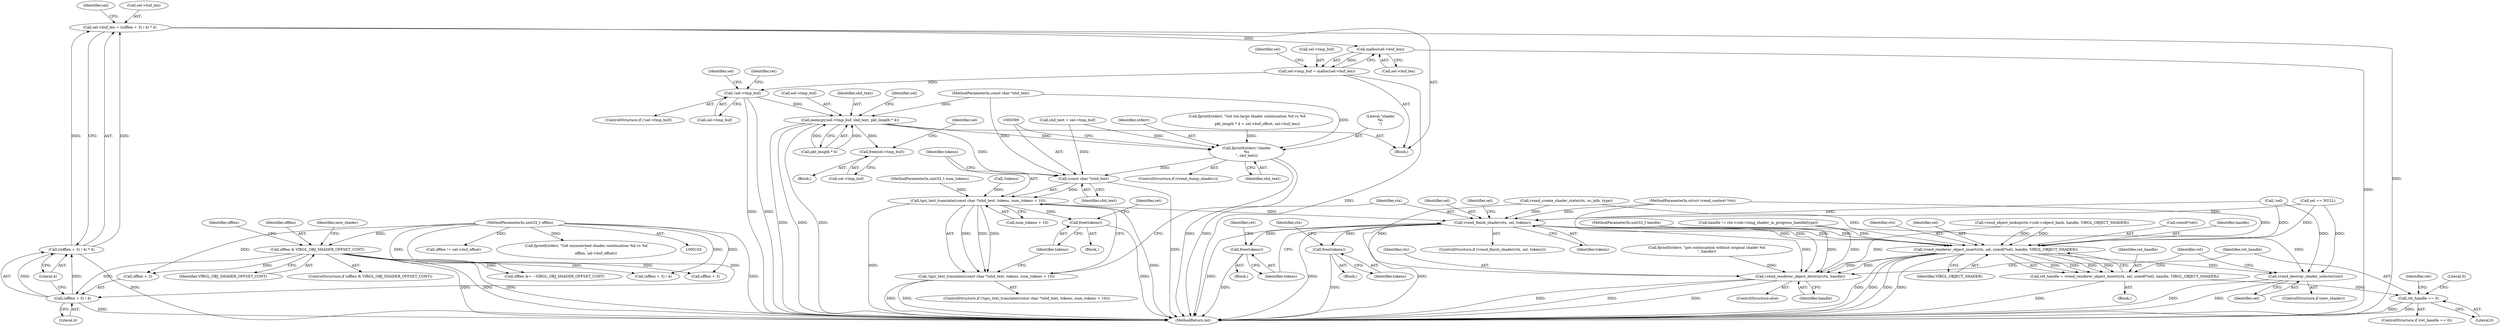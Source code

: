 digraph "0_virglrenderer_93761787b29f37fa627dea9082cdfc1a1ec608d6@API" {
"1000216" [label="(Call,malloc(sel->buf_len))"];
"1000201" [label="(Call,sel->buf_len = ((offlen + 3) / 4) * 4)"];
"1000205" [label="(Call,((offlen + 3) / 4) * 4)"];
"1000206" [label="(Call,(offlen + 3) / 4)"];
"1000138" [label="(Call,offlen & VIRGL_OBJ_SHADER_OFFSET_CONT)"];
"1000108" [label="(MethodParameterIn,uint32_t offlen)"];
"1000212" [label="(Call,sel->tmp_buf = malloc(sel->buf_len))"];
"1000221" [label="(Call,!sel->tmp_buf)"];
"1000230" [label="(Call,memcpy(sel->tmp_buf, shd_text, pkt_length * 4))"];
"1000391" [label="(Call,fprintf(stderr,\"shader\n%s\n\", shd_text))"];
"1000398" [label="(Call,(const char *)shd_text)"];
"1000397" [label="(Call,tgsi_text_translate((const char *)shd_text, tokens, num_tokens + 10))"];
"1000396" [label="(Call,!tgsi_text_translate((const char *)shd_text, tokens, num_tokens + 10))"];
"1000406" [label="(Call,free(tokens))"];
"1000413" [label="(Call,vrend_finish_shader(ctx, sel, tokens))"];
"1000418" [label="(Call,free(tokens))"];
"1000435" [label="(Call,free(tokens))"];
"1000451" [label="(Call,vrend_renderer_object_insert(ctx, sel, sizeof(*sel), handle, VIRGL_OBJECT_SHADER))"];
"1000449" [label="(Call,ret_handle = vrend_renderer_object_insert(ctx, sel, sizeof(*sel), handle, VIRGL_OBJECT_SHADER))"];
"1000460" [label="(Call,ret_handle == 0)"];
"1000473" [label="(Call,vrend_destroy_shader_selector(sel))"];
"1000476" [label="(Call,vrend_renderer_object_destroy(ctx, handle))"];
"1000426" [label="(Call,free(sel->tmp_buf))"];
"1000412" [label="(ControlStructure,if (vrend_finish_shader(ctx, sel, tokens)))"];
"1000188" [label="(Call,vrend_create_shader_state(ctx, so_info, type))"];
"1000471" [label="(ControlStructure,if (new_shader))"];
"1000419" [label="(Identifier,tokens)"];
"1000414" [label="(Identifier,ctx)"];
"1000413" [label="(Call,vrend_finish_shader(ctx, sel, tokens))"];
"1000206" [label="(Call,(offlen + 3) / 4)"];
"1000452" [label="(Identifier,ctx)"];
"1000435" [label="(Call,free(tokens))"];
"1000417" [label="(Block,)"];
"1000453" [label="(Identifier,sel)"];
"1000223" [label="(Identifier,sel)"];
"1000240" [label="(Identifier,sel)"];
"1000138" [label="(Call,offlen & VIRGL_OBJ_SHADER_OFFSET_CONT)"];
"1000271" [label="(Call,!sel)"];
"1000351" [label="(Call,fprintf(stderr, \"Got too large shader continuation %d vs %d\n\",\n                  pkt_length * 4 + sel->buf_offset, sel->buf_len))"];
"1000286" [label="(Call,offlen != sel->buf_offset)"];
"1000105" [label="(MethodParameterIn,uint32_t handle)"];
"1000221" [label="(Call,!sel->tmp_buf)"];
"1000222" [label="(Call,sel->tmp_buf)"];
"1000231" [label="(Call,sel->tmp_buf)"];
"1000407" [label="(Identifier,tokens)"];
"1000400" [label="(Identifier,shd_text)"];
"1000462" [label="(Literal,0)"];
"1000475" [label="(ControlStructure,else)"];
"1000393" [label="(Literal,\"shader\n%s\n\")"];
"1000217" [label="(Call,sel->buf_len)"];
"1000109" [label="(MethodParameterIn,uint32_t num_tokens)"];
"1000477" [label="(Identifier,ctx)"];
"1000205" [label="(Call,((offlen + 3) / 4) * 4)"];
"1000211" [label="(Literal,4)"];
"1000391" [label="(Call,fprintf(stderr,\"shader\n%s\n\", shd_text))"];
"1000425" [label="(Block,)"];
"1000460" [label="(Call,ret_handle == 0)"];
"1000142" [label="(Identifier,new_shader)"];
"1000397" [label="(Call,tgsi_text_translate((const char *)shd_text, tokens, num_tokens + 10))"];
"1000213" [label="(Call,sel->tmp_buf)"];
"1000427" [label="(Call,sel->tmp_buf)"];
"1000214" [label="(Identifier,sel)"];
"1000382" [label="(Call,!tokens)"];
"1000448" [label="(Block,)"];
"1000232" [label="(Identifier,sel)"];
"1000389" [label="(ControlStructure,if (vrend_dump_shaders))"];
"1000230" [label="(Call,memcpy(sel->tmp_buf, shd_text, pkt_length * 4))"];
"1000409" [label="(Identifier,ret)"];
"1000137" [label="(ControlStructure,if (offlen & VIRGL_OBJ_SHADER_OFFSET_CONT))"];
"1000207" [label="(Call,offlen + 3)"];
"1000469" [label="(Literal,0)"];
"1000364" [label="(Call,shd_text = sel->tmp_buf)"];
"1000292" [label="(Call,fprintf(stderr, \"Got mismatched shader continuation %d vs %d\n\",\n                 offlen, sel->buf_offset))"];
"1000262" [label="(Call,vrend_object_lookup(ctx->sub->object_hash, handle, VIRGL_OBJECT_SHADER))"];
"1000149" [label="(Identifier,offlen)"];
"1000398" [label="(Call,(const char *)shd_text)"];
"1000476" [label="(Call,vrend_renderer_object_destroy(ctx, handle))"];
"1000235" [label="(Call,pkt_length * 4)"];
"1000465" [label="(Identifier,ret)"];
"1000474" [label="(Identifier,sel)"];
"1000394" [label="(Identifier,shd_text)"];
"1000401" [label="(Identifier,tokens)"];
"1000454" [label="(Call,sizeof(*sel))"];
"1000392" [label="(Identifier,stderr)"];
"1000201" [label="(Call,sel->buf_len = ((offlen + 3) / 4) * 4)"];
"1000200" [label="(Block,)"];
"1000461" [label="(Identifier,ret_handle)"];
"1000415" [label="(Identifier,sel)"];
"1000282" [label="(Call,offlen &= ~VIRGL_OBJ_SHADER_OFFSET_CONT)"];
"1000220" [label="(ControlStructure,if (!sel->tmp_buf))"];
"1000104" [label="(MethodParameterIn,struct vrend_context *ctx)"];
"1000234" [label="(Identifier,shd_text)"];
"1000140" [label="(Identifier,VIRGL_OBJ_SHADER_OFFSET_CONT)"];
"1000148" [label="(Call,offlen + 3)"];
"1000416" [label="(Identifier,tokens)"];
"1000405" [label="(Block,)"];
"1000426" [label="(Call,free(sel->tmp_buf))"];
"1000441" [label="(Identifier,ctx)"];
"1000193" [label="(Call,sel == NULL)"];
"1000436" [label="(Identifier,tokens)"];
"1000216" [label="(Call,malloc(sel->buf_len))"];
"1000451" [label="(Call,vrend_renderer_object_insert(ctx, sel, sizeof(*sel), handle, VIRGL_OBJECT_SHADER))"];
"1000449" [label="(Call,ret_handle = vrend_renderer_object_insert(ctx, sel, sizeof(*sel), handle, VIRGL_OBJECT_SHADER))"];
"1000432" [label="(Identifier,sel)"];
"1000107" [label="(MethodParameterIn,const char *shd_text)"];
"1000406" [label="(Call,free(tokens))"];
"1000450" [label="(Identifier,ret_handle)"];
"1000459" [label="(ControlStructure,if (ret_handle == 0))"];
"1000473" [label="(Call,vrend_destroy_shader_selector(sel))"];
"1000396" [label="(Call,!tgsi_text_translate((const char *)shd_text, tokens, num_tokens + 10))"];
"1000480" [label="(Identifier,ret)"];
"1000274" [label="(Call,fprintf(stderr, \"got continuation without original shader %d\n\", handle))"];
"1000428" [label="(Identifier,sel)"];
"1000418" [label="(Call,free(tokens))"];
"1000210" [label="(Literal,4)"];
"1000481" [label="(MethodReturn,int)"];
"1000478" [label="(Identifier,handle)"];
"1000147" [label="(Call,(offlen + 3) / 4)"];
"1000402" [label="(Call,num_tokens + 10)"];
"1000421" [label="(Identifier,ret)"];
"1000202" [label="(Call,sel->buf_len)"];
"1000371" [label="(Block,)"];
"1000458" [label="(Identifier,VIRGL_OBJECT_SHADER)"];
"1000172" [label="(Call,handle != ctx->sub->long_shader_in_progress_handle[type])"];
"1000457" [label="(Identifier,handle)"];
"1000212" [label="(Call,sel->tmp_buf = malloc(sel->buf_len))"];
"1000139" [label="(Identifier,offlen)"];
"1000108" [label="(MethodParameterIn,uint32_t offlen)"];
"1000395" [label="(ControlStructure,if (!tgsi_text_translate((const char *)shd_text, tokens, num_tokens + 10)))"];
"1000227" [label="(Identifier,ret)"];
"1000216" -> "1000212"  [label="AST: "];
"1000216" -> "1000217"  [label="CFG: "];
"1000217" -> "1000216"  [label="AST: "];
"1000212" -> "1000216"  [label="CFG: "];
"1000216" -> "1000481"  [label="DDG: "];
"1000216" -> "1000212"  [label="DDG: "];
"1000201" -> "1000216"  [label="DDG: "];
"1000201" -> "1000200"  [label="AST: "];
"1000201" -> "1000205"  [label="CFG: "];
"1000202" -> "1000201"  [label="AST: "];
"1000205" -> "1000201"  [label="AST: "];
"1000214" -> "1000201"  [label="CFG: "];
"1000201" -> "1000481"  [label="DDG: "];
"1000205" -> "1000201"  [label="DDG: "];
"1000205" -> "1000201"  [label="DDG: "];
"1000205" -> "1000211"  [label="CFG: "];
"1000206" -> "1000205"  [label="AST: "];
"1000211" -> "1000205"  [label="AST: "];
"1000205" -> "1000481"  [label="DDG: "];
"1000206" -> "1000205"  [label="DDG: "];
"1000206" -> "1000205"  [label="DDG: "];
"1000206" -> "1000210"  [label="CFG: "];
"1000207" -> "1000206"  [label="AST: "];
"1000210" -> "1000206"  [label="AST: "];
"1000211" -> "1000206"  [label="CFG: "];
"1000206" -> "1000481"  [label="DDG: "];
"1000138" -> "1000206"  [label="DDG: "];
"1000108" -> "1000206"  [label="DDG: "];
"1000138" -> "1000137"  [label="AST: "];
"1000138" -> "1000140"  [label="CFG: "];
"1000139" -> "1000138"  [label="AST: "];
"1000140" -> "1000138"  [label="AST: "];
"1000142" -> "1000138"  [label="CFG: "];
"1000149" -> "1000138"  [label="CFG: "];
"1000138" -> "1000481"  [label="DDG: "];
"1000138" -> "1000481"  [label="DDG: "];
"1000138" -> "1000481"  [label="DDG: "];
"1000108" -> "1000138"  [label="DDG: "];
"1000138" -> "1000147"  [label="DDG: "];
"1000138" -> "1000148"  [label="DDG: "];
"1000138" -> "1000207"  [label="DDG: "];
"1000138" -> "1000282"  [label="DDG: "];
"1000108" -> "1000103"  [label="AST: "];
"1000108" -> "1000481"  [label="DDG: "];
"1000108" -> "1000147"  [label="DDG: "];
"1000108" -> "1000148"  [label="DDG: "];
"1000108" -> "1000207"  [label="DDG: "];
"1000108" -> "1000282"  [label="DDG: "];
"1000108" -> "1000286"  [label="DDG: "];
"1000108" -> "1000292"  [label="DDG: "];
"1000212" -> "1000200"  [label="AST: "];
"1000213" -> "1000212"  [label="AST: "];
"1000223" -> "1000212"  [label="CFG: "];
"1000212" -> "1000481"  [label="DDG: "];
"1000212" -> "1000221"  [label="DDG: "];
"1000221" -> "1000220"  [label="AST: "];
"1000221" -> "1000222"  [label="CFG: "];
"1000222" -> "1000221"  [label="AST: "];
"1000227" -> "1000221"  [label="CFG: "];
"1000232" -> "1000221"  [label="CFG: "];
"1000221" -> "1000481"  [label="DDG: "];
"1000221" -> "1000481"  [label="DDG: "];
"1000221" -> "1000230"  [label="DDG: "];
"1000230" -> "1000200"  [label="AST: "];
"1000230" -> "1000235"  [label="CFG: "];
"1000231" -> "1000230"  [label="AST: "];
"1000234" -> "1000230"  [label="AST: "];
"1000235" -> "1000230"  [label="AST: "];
"1000240" -> "1000230"  [label="CFG: "];
"1000230" -> "1000481"  [label="DDG: "];
"1000230" -> "1000481"  [label="DDG: "];
"1000230" -> "1000481"  [label="DDG: "];
"1000107" -> "1000230"  [label="DDG: "];
"1000235" -> "1000230"  [label="DDG: "];
"1000235" -> "1000230"  [label="DDG: "];
"1000230" -> "1000391"  [label="DDG: "];
"1000230" -> "1000398"  [label="DDG: "];
"1000230" -> "1000426"  [label="DDG: "];
"1000391" -> "1000389"  [label="AST: "];
"1000391" -> "1000394"  [label="CFG: "];
"1000392" -> "1000391"  [label="AST: "];
"1000393" -> "1000391"  [label="AST: "];
"1000394" -> "1000391"  [label="AST: "];
"1000399" -> "1000391"  [label="CFG: "];
"1000391" -> "1000481"  [label="DDG: "];
"1000391" -> "1000481"  [label="DDG: "];
"1000351" -> "1000391"  [label="DDG: "];
"1000364" -> "1000391"  [label="DDG: "];
"1000107" -> "1000391"  [label="DDG: "];
"1000391" -> "1000398"  [label="DDG: "];
"1000398" -> "1000397"  [label="AST: "];
"1000398" -> "1000400"  [label="CFG: "];
"1000399" -> "1000398"  [label="AST: "];
"1000400" -> "1000398"  [label="AST: "];
"1000401" -> "1000398"  [label="CFG: "];
"1000398" -> "1000481"  [label="DDG: "];
"1000398" -> "1000397"  [label="DDG: "];
"1000364" -> "1000398"  [label="DDG: "];
"1000107" -> "1000398"  [label="DDG: "];
"1000397" -> "1000396"  [label="AST: "];
"1000397" -> "1000402"  [label="CFG: "];
"1000401" -> "1000397"  [label="AST: "];
"1000402" -> "1000397"  [label="AST: "];
"1000396" -> "1000397"  [label="CFG: "];
"1000397" -> "1000481"  [label="DDG: "];
"1000397" -> "1000481"  [label="DDG: "];
"1000397" -> "1000396"  [label="DDG: "];
"1000397" -> "1000396"  [label="DDG: "];
"1000397" -> "1000396"  [label="DDG: "];
"1000382" -> "1000397"  [label="DDG: "];
"1000109" -> "1000397"  [label="DDG: "];
"1000397" -> "1000406"  [label="DDG: "];
"1000397" -> "1000413"  [label="DDG: "];
"1000396" -> "1000395"  [label="AST: "];
"1000407" -> "1000396"  [label="CFG: "];
"1000414" -> "1000396"  [label="CFG: "];
"1000396" -> "1000481"  [label="DDG: "];
"1000396" -> "1000481"  [label="DDG: "];
"1000406" -> "1000405"  [label="AST: "];
"1000406" -> "1000407"  [label="CFG: "];
"1000407" -> "1000406"  [label="AST: "];
"1000409" -> "1000406"  [label="CFG: "];
"1000406" -> "1000481"  [label="DDG: "];
"1000413" -> "1000412"  [label="AST: "];
"1000413" -> "1000416"  [label="CFG: "];
"1000414" -> "1000413"  [label="AST: "];
"1000415" -> "1000413"  [label="AST: "];
"1000416" -> "1000413"  [label="AST: "];
"1000419" -> "1000413"  [label="CFG: "];
"1000428" -> "1000413"  [label="CFG: "];
"1000413" -> "1000481"  [label="DDG: "];
"1000413" -> "1000481"  [label="DDG: "];
"1000413" -> "1000481"  [label="DDG: "];
"1000188" -> "1000413"  [label="DDG: "];
"1000104" -> "1000413"  [label="DDG: "];
"1000193" -> "1000413"  [label="DDG: "];
"1000271" -> "1000413"  [label="DDG: "];
"1000413" -> "1000418"  [label="DDG: "];
"1000413" -> "1000435"  [label="DDG: "];
"1000413" -> "1000451"  [label="DDG: "];
"1000413" -> "1000451"  [label="DDG: "];
"1000413" -> "1000473"  [label="DDG: "];
"1000413" -> "1000476"  [label="DDG: "];
"1000418" -> "1000417"  [label="AST: "];
"1000418" -> "1000419"  [label="CFG: "];
"1000419" -> "1000418"  [label="AST: "];
"1000421" -> "1000418"  [label="CFG: "];
"1000418" -> "1000481"  [label="DDG: "];
"1000435" -> "1000371"  [label="AST: "];
"1000435" -> "1000436"  [label="CFG: "];
"1000436" -> "1000435"  [label="AST: "];
"1000441" -> "1000435"  [label="CFG: "];
"1000435" -> "1000481"  [label="DDG: "];
"1000451" -> "1000449"  [label="AST: "];
"1000451" -> "1000458"  [label="CFG: "];
"1000452" -> "1000451"  [label="AST: "];
"1000453" -> "1000451"  [label="AST: "];
"1000454" -> "1000451"  [label="AST: "];
"1000457" -> "1000451"  [label="AST: "];
"1000458" -> "1000451"  [label="AST: "];
"1000449" -> "1000451"  [label="CFG: "];
"1000451" -> "1000481"  [label="DDG: "];
"1000451" -> "1000481"  [label="DDG: "];
"1000451" -> "1000481"  [label="DDG: "];
"1000451" -> "1000481"  [label="DDG: "];
"1000451" -> "1000449"  [label="DDG: "];
"1000451" -> "1000449"  [label="DDG: "];
"1000451" -> "1000449"  [label="DDG: "];
"1000451" -> "1000449"  [label="DDG: "];
"1000188" -> "1000451"  [label="DDG: "];
"1000104" -> "1000451"  [label="DDG: "];
"1000193" -> "1000451"  [label="DDG: "];
"1000271" -> "1000451"  [label="DDG: "];
"1000262" -> "1000451"  [label="DDG: "];
"1000262" -> "1000451"  [label="DDG: "];
"1000172" -> "1000451"  [label="DDG: "];
"1000105" -> "1000451"  [label="DDG: "];
"1000451" -> "1000473"  [label="DDG: "];
"1000451" -> "1000476"  [label="DDG: "];
"1000451" -> "1000476"  [label="DDG: "];
"1000449" -> "1000448"  [label="AST: "];
"1000450" -> "1000449"  [label="AST: "];
"1000461" -> "1000449"  [label="CFG: "];
"1000449" -> "1000481"  [label="DDG: "];
"1000449" -> "1000460"  [label="DDG: "];
"1000460" -> "1000459"  [label="AST: "];
"1000460" -> "1000462"  [label="CFG: "];
"1000461" -> "1000460"  [label="AST: "];
"1000462" -> "1000460"  [label="AST: "];
"1000465" -> "1000460"  [label="CFG: "];
"1000469" -> "1000460"  [label="CFG: "];
"1000460" -> "1000481"  [label="DDG: "];
"1000460" -> "1000481"  [label="DDG: "];
"1000473" -> "1000471"  [label="AST: "];
"1000473" -> "1000474"  [label="CFG: "];
"1000474" -> "1000473"  [label="AST: "];
"1000480" -> "1000473"  [label="CFG: "];
"1000473" -> "1000481"  [label="DDG: "];
"1000473" -> "1000481"  [label="DDG: "];
"1000193" -> "1000473"  [label="DDG: "];
"1000271" -> "1000473"  [label="DDG: "];
"1000476" -> "1000475"  [label="AST: "];
"1000476" -> "1000478"  [label="CFG: "];
"1000477" -> "1000476"  [label="AST: "];
"1000478" -> "1000476"  [label="AST: "];
"1000480" -> "1000476"  [label="CFG: "];
"1000476" -> "1000481"  [label="DDG: "];
"1000476" -> "1000481"  [label="DDG: "];
"1000476" -> "1000481"  [label="DDG: "];
"1000188" -> "1000476"  [label="DDG: "];
"1000104" -> "1000476"  [label="DDG: "];
"1000262" -> "1000476"  [label="DDG: "];
"1000172" -> "1000476"  [label="DDG: "];
"1000274" -> "1000476"  [label="DDG: "];
"1000105" -> "1000476"  [label="DDG: "];
"1000426" -> "1000425"  [label="AST: "];
"1000426" -> "1000427"  [label="CFG: "];
"1000427" -> "1000426"  [label="AST: "];
"1000432" -> "1000426"  [label="CFG: "];
}
